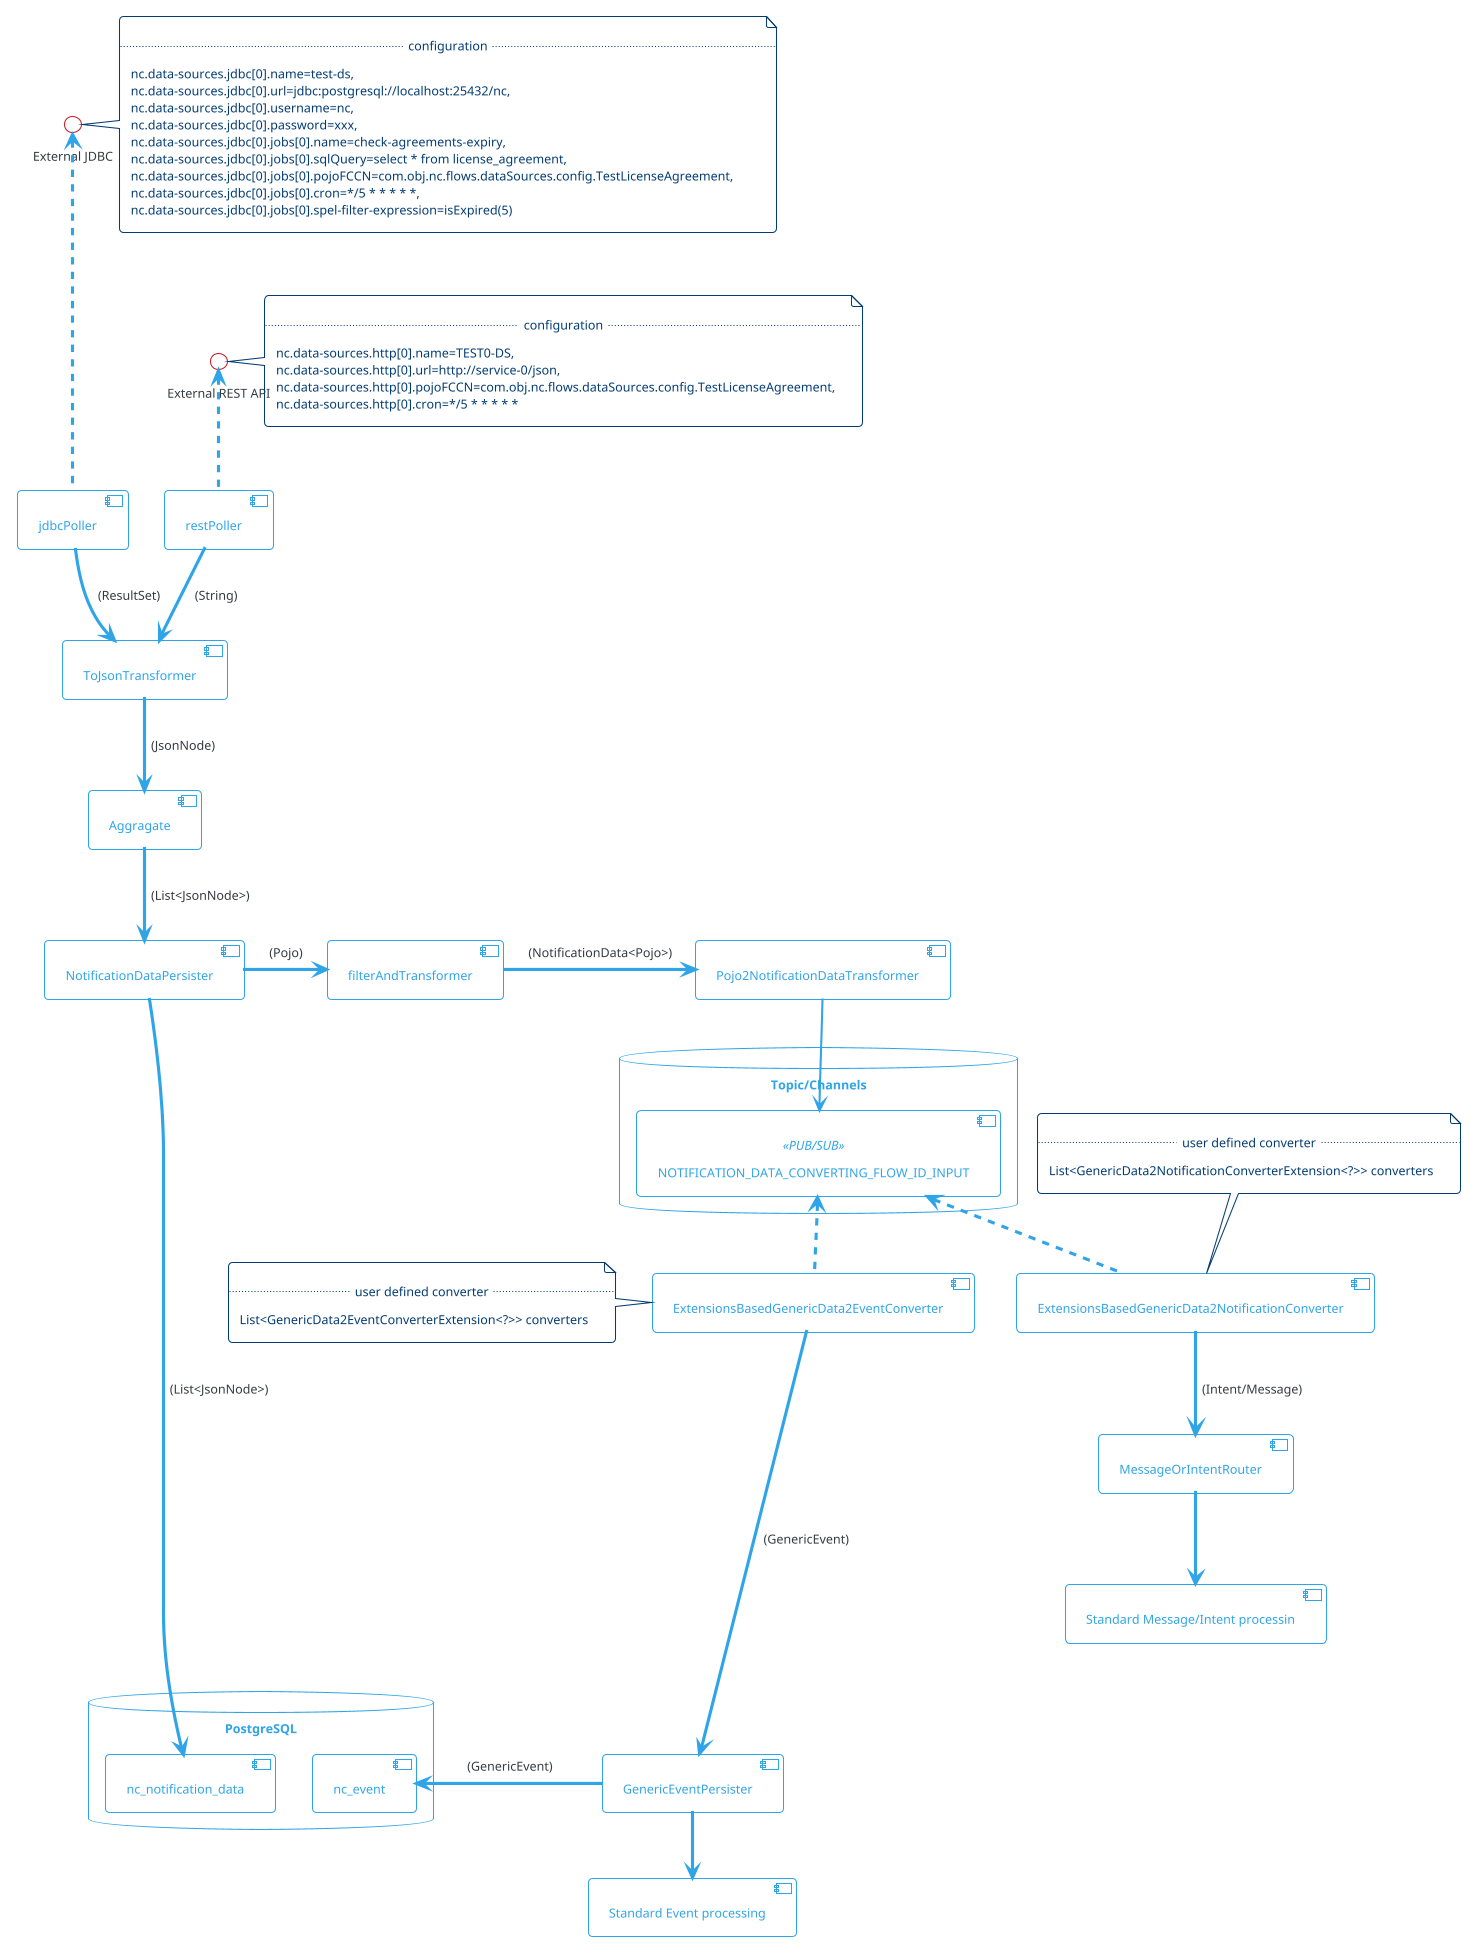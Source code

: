 @startuml

!theme cerulean-outline

skinparam backgroundcolor White
skinparam component {
    backgroundColor<<user defined>> LightGray
}

database "PostgreSQL" {
    [nc_notification_data]
    [nc_event]

}

database "Topic/Channels" {
    [NOTIFICATION_DATA_CONVERTING_FLOW_ID_INPUT]<<PUB/SUB>> 
}

Interface "External REST API" as extRESTApi
Interface "External JDBC" as extJDBCApi

 note right of extRESTApi 
    ..configuration..
    nc.data-sources.http[0].name=TEST0-DS,
    nc.data-sources.http[0].url=http://service-0/json,
    nc.data-sources.http[0].pojoFCCN=com.obj.nc.flows.dataSources.config.TestLicenseAgreement,
    nc.data-sources.http[0].cron=*/5 * * * * *
end note  

note right of extJDBCApi
    ..configuration..
    nc.data-sources.jdbc[0].name=test-ds,
    nc.data-sources.jdbc[0].url=jdbc:postgresql://localhost:25432/nc,
    nc.data-sources.jdbc[0].username=nc,
    nc.data-sources.jdbc[0].password=xxx,
    nc.data-sources.jdbc[0].jobs[0].name=check-agreements-expiry,
    nc.data-sources.jdbc[0].jobs[0].sqlQuery=select * from license_agreement,  
    nc.data-sources.jdbc[0].jobs[0].pojoFCCN=com.obj.nc.flows.dataSources.config.TestLicenseAgreement,     
    nc.data-sources.jdbc[0].jobs[0].cron=*/5 * * * * *,
    nc.data-sources.jdbc[0].jobs[0].spel-filter-expression=isExpired(5)
end note  

[restPoller] .u.> extRESTApi
[jdbcPoller] .u..> extJDBCApi

[jdbcPoller] --> [ToJsonTransformer] : (ResultSet)
[restPoller] --> [ToJsonTransformer] : (String)
[ToJsonTransformer] --> [Aggragate] : (JsonNode)
[Aggragate] --> [NotificationDataPersister] : (List<JsonNode>)
[NotificationDataPersister] -d-> nc_notification_data : (List<JsonNode>)
[NotificationDataPersister] -> [filterAndTransformer] : (Pojo)
[filterAndTransformer] -> [Pojo2NotificationDataTransformer] : (NotificationData<Pojo>)
[Pojo2NotificationDataTransformer] -d=> [NOTIFICATION_DATA_CONVERTING_FLOW_ID_INPUT]

[ExtensionsBasedGenericData2EventConverter] .u.> [NOTIFICATION_DATA_CONVERTING_FLOW_ID_INPUT]
[ExtensionsBasedGenericData2NotificationConverter] .u.> [NOTIFICATION_DATA_CONVERTING_FLOW_ID_INPUT]

note left of ExtensionsBasedGenericData2EventConverter
    ..user defined converter..
    List<GenericData2EventConverterExtension<?>> converters
end note 

note top of ExtensionsBasedGenericData2NotificationConverter
    ..user defined converter..
    List<GenericData2NotificationConverterExtension<?>> converters
end note 

[ExtensionsBasedGenericData2EventConverter] ----> [GenericEventPersister]: (GenericEvent)
[ExtensionsBasedGenericData2NotificationConverter] --> [MessageOrIntentRouter]: (Intent/Message)
[GenericEventPersister] --> [Standard Event processing]
[GenericEventPersister] -> [nc_event]: (GenericEvent)
[MessageOrIntentRouter] --> [Standard Message/Intent processin]

@enduml